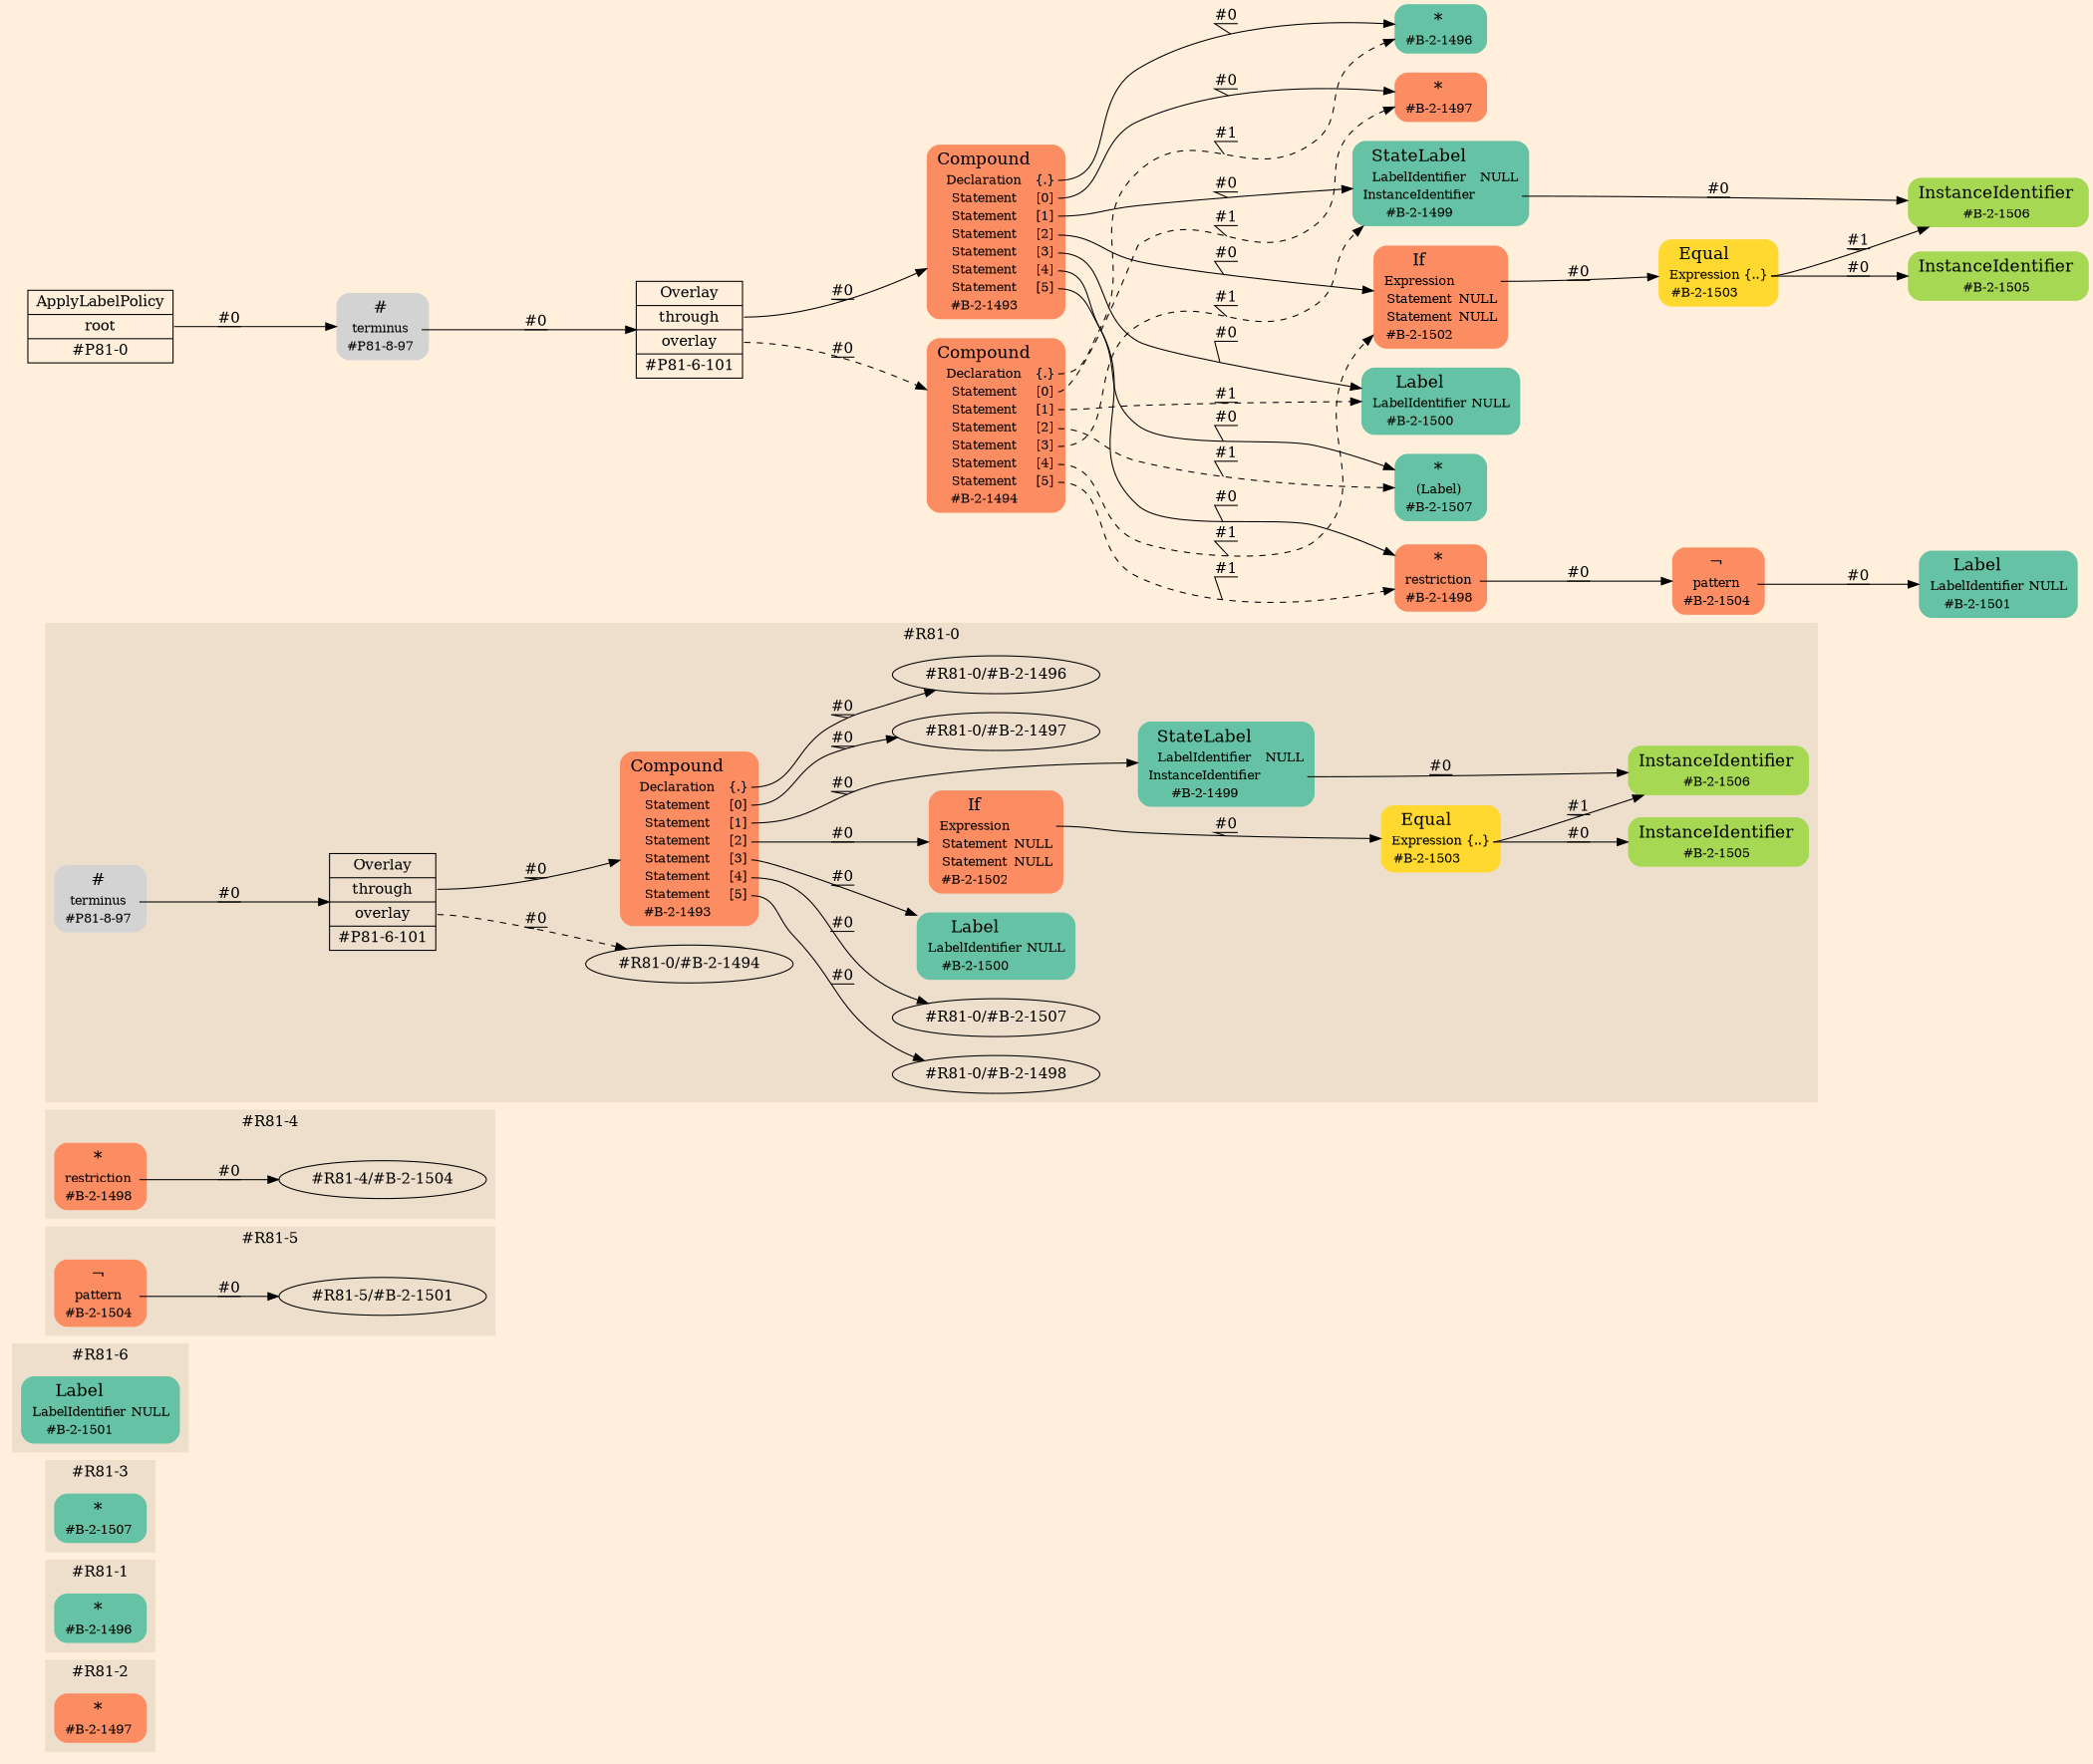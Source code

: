 digraph Inferno {
graph [
rankdir = "LR"
ranksep = 1.0
size = "14,20"
bgcolor = antiquewhite1
color = black
fontcolor = black
];
node [
];
subgraph "cluster#R81-2" {
label = "#R81-2"
style = "filled"
color = antiquewhite2
"#R81-2/#B-2-1497" [
shape = "plaintext"
fillcolor = "/set28/2"
label = <<TABLE BORDER="0" CELLBORDER="0" CELLSPACING="0">
 <TR>
  <TD><FONT POINT-SIZE="16.0">*</FONT></TD>
  <TD></TD>
 </TR>
 <TR>
  <TD>#B-2-1497</TD>
  <TD PORT="port0"></TD>
 </TR>
</TABLE>>
style = "rounded,filled"
fontsize = "12"
];
}
subgraph "cluster#R81-1" {
label = "#R81-1"
style = "filled"
color = antiquewhite2
"#R81-1/#B-2-1496" [
shape = "plaintext"
fillcolor = "/set28/1"
label = <<TABLE BORDER="0" CELLBORDER="0" CELLSPACING="0">
 <TR>
  <TD><FONT POINT-SIZE="16.0">*</FONT></TD>
  <TD></TD>
 </TR>
 <TR>
  <TD>#B-2-1496</TD>
  <TD PORT="port0"></TD>
 </TR>
</TABLE>>
style = "rounded,filled"
fontsize = "12"
];
}
subgraph "cluster#R81-3" {
label = "#R81-3"
style = "filled"
color = antiquewhite2
"#R81-3/#B-2-1507" [
shape = "plaintext"
fillcolor = "/set28/1"
label = <<TABLE BORDER="0" CELLBORDER="0" CELLSPACING="0">
 <TR>
  <TD><FONT POINT-SIZE="16.0">*</FONT></TD>
  <TD></TD>
 </TR>
 <TR>
  <TD>#B-2-1507</TD>
  <TD PORT="port0"></TD>
 </TR>
</TABLE>>
style = "rounded,filled"
fontsize = "12"
];
}
subgraph "cluster#R81-6" {
label = "#R81-6"
style = "filled"
color = antiquewhite2
"#R81-6/#B-2-1501" [
shape = "plaintext"
fillcolor = "/set28/1"
label = <<TABLE BORDER="0" CELLBORDER="0" CELLSPACING="0">
 <TR>
  <TD><FONT POINT-SIZE="16.0">Label</FONT></TD>
  <TD></TD>
 </TR>
 <TR>
  <TD>LabelIdentifier</TD>
  <TD PORT="port0">NULL</TD>
 </TR>
 <TR>
  <TD>#B-2-1501</TD>
  <TD PORT="port1"></TD>
 </TR>
</TABLE>>
style = "rounded,filled"
fontsize = "12"
];
}
subgraph "cluster#R81-5" {
label = "#R81-5"
style = "filled"
color = antiquewhite2
"#R81-5/#B-2-1504" [
shape = "plaintext"
fillcolor = "/set28/2"
label = <<TABLE BORDER="0" CELLBORDER="0" CELLSPACING="0">
 <TR>
  <TD><FONT POINT-SIZE="16.0">¬</FONT></TD>
  <TD></TD>
 </TR>
 <TR>
  <TD>pattern</TD>
  <TD PORT="port0"></TD>
 </TR>
 <TR>
  <TD>#B-2-1504</TD>
  <TD PORT="port1"></TD>
 </TR>
</TABLE>>
style = "rounded,filled"
fontsize = "12"
];
"#R81-5/#B-2-1504":port0 -> "#R81-5/#B-2-1501" [style="solid"
label = "#0"
decorate = true
color = black
fontcolor = black
];
}
subgraph "cluster#R81-4" {
label = "#R81-4"
style = "filled"
color = antiquewhite2
"#R81-4/#B-2-1498" [
shape = "plaintext"
fillcolor = "/set28/2"
label = <<TABLE BORDER="0" CELLBORDER="0" CELLSPACING="0">
 <TR>
  <TD><FONT POINT-SIZE="16.0">*</FONT></TD>
  <TD></TD>
 </TR>
 <TR>
  <TD>restriction</TD>
  <TD PORT="port0"></TD>
 </TR>
 <TR>
  <TD>#B-2-1498</TD>
  <TD PORT="port1"></TD>
 </TR>
</TABLE>>
style = "rounded,filled"
fontsize = "12"
];
"#R81-4/#B-2-1498":port0 -> "#R81-4/#B-2-1504" [style="solid"
label = "#0"
decorate = true
color = black
fontcolor = black
];
}
subgraph "cluster#R81-0" {
label = "#R81-0"
style = "filled"
color = antiquewhite2
"#R81-0/#B-2-1500" [
shape = "plaintext"
fillcolor = "/set28/1"
label = <<TABLE BORDER="0" CELLBORDER="0" CELLSPACING="0">
 <TR>
  <TD><FONT POINT-SIZE="16.0">Label</FONT></TD>
  <TD></TD>
 </TR>
 <TR>
  <TD>LabelIdentifier</TD>
  <TD PORT="port0">NULL</TD>
 </TR>
 <TR>
  <TD>#B-2-1500</TD>
  <TD PORT="port1"></TD>
 </TR>
</TABLE>>
style = "rounded,filled"
fontsize = "12"
];
"#R81-0/#B-2-1505" [
shape = "plaintext"
fillcolor = "/set28/5"
label = <<TABLE BORDER="0" CELLBORDER="0" CELLSPACING="0">
 <TR>
  <TD><FONT POINT-SIZE="16.0">InstanceIdentifier</FONT></TD>
  <TD></TD>
 </TR>
 <TR>
  <TD>#B-2-1505</TD>
  <TD PORT="port0"></TD>
 </TR>
</TABLE>>
style = "rounded,filled"
fontsize = "12"
];
"#R81-0/#B-2-1503" [
shape = "plaintext"
fillcolor = "/set28/6"
label = <<TABLE BORDER="0" CELLBORDER="0" CELLSPACING="0">
 <TR>
  <TD><FONT POINT-SIZE="16.0">Equal</FONT></TD>
  <TD></TD>
 </TR>
 <TR>
  <TD>Expression</TD>
  <TD PORT="port0">{..}</TD>
 </TR>
 <TR>
  <TD>#B-2-1503</TD>
  <TD PORT="port1"></TD>
 </TR>
</TABLE>>
style = "rounded,filled"
fontsize = "12"
];
"#R81-0/#P81-6-101" [
shape = "record"
fillcolor = antiquewhite2
label = "<fixed> Overlay | <port0> through | <port1> overlay | <port2> #P81-6-101"
style = "filled"
fontsize = "14"
color = black
fontcolor = black
];
"#R81-0/#P81-8-97" [
shape = "plaintext"
label = <<TABLE BORDER="0" CELLBORDER="0" CELLSPACING="0">
 <TR>
  <TD><FONT POINT-SIZE="16.0">#</FONT></TD>
  <TD></TD>
 </TR>
 <TR>
  <TD>terminus</TD>
  <TD PORT="port0"></TD>
 </TR>
 <TR>
  <TD>#P81-8-97</TD>
  <TD PORT="port1"></TD>
 </TR>
</TABLE>>
style = "rounded,filled"
fontsize = "12"
];
"#R81-0/#B-2-1493" [
shape = "plaintext"
fillcolor = "/set28/2"
label = <<TABLE BORDER="0" CELLBORDER="0" CELLSPACING="0">
 <TR>
  <TD><FONT POINT-SIZE="16.0">Compound</FONT></TD>
  <TD></TD>
 </TR>
 <TR>
  <TD>Declaration</TD>
  <TD PORT="port0">{.}</TD>
 </TR>
 <TR>
  <TD>Statement</TD>
  <TD PORT="port1">[0]</TD>
 </TR>
 <TR>
  <TD>Statement</TD>
  <TD PORT="port2">[1]</TD>
 </TR>
 <TR>
  <TD>Statement</TD>
  <TD PORT="port3">[2]</TD>
 </TR>
 <TR>
  <TD>Statement</TD>
  <TD PORT="port4">[3]</TD>
 </TR>
 <TR>
  <TD>Statement</TD>
  <TD PORT="port5">[4]</TD>
 </TR>
 <TR>
  <TD>Statement</TD>
  <TD PORT="port6">[5]</TD>
 </TR>
 <TR>
  <TD>#B-2-1493</TD>
  <TD PORT="port7"></TD>
 </TR>
</TABLE>>
style = "rounded,filled"
fontsize = "12"
];
"#R81-0/#B-2-1506" [
shape = "plaintext"
fillcolor = "/set28/5"
label = <<TABLE BORDER="0" CELLBORDER="0" CELLSPACING="0">
 <TR>
  <TD><FONT POINT-SIZE="16.0">InstanceIdentifier</FONT></TD>
  <TD></TD>
 </TR>
 <TR>
  <TD>#B-2-1506</TD>
  <TD PORT="port0"></TD>
 </TR>
</TABLE>>
style = "rounded,filled"
fontsize = "12"
];
"#R81-0/#B-2-1499" [
shape = "plaintext"
fillcolor = "/set28/1"
label = <<TABLE BORDER="0" CELLBORDER="0" CELLSPACING="0">
 <TR>
  <TD><FONT POINT-SIZE="16.0">StateLabel</FONT></TD>
  <TD></TD>
 </TR>
 <TR>
  <TD>LabelIdentifier</TD>
  <TD PORT="port0">NULL</TD>
 </TR>
 <TR>
  <TD>InstanceIdentifier</TD>
  <TD PORT="port1"></TD>
 </TR>
 <TR>
  <TD>#B-2-1499</TD>
  <TD PORT="port2"></TD>
 </TR>
</TABLE>>
style = "rounded,filled"
fontsize = "12"
];
"#R81-0/#B-2-1502" [
shape = "plaintext"
fillcolor = "/set28/2"
label = <<TABLE BORDER="0" CELLBORDER="0" CELLSPACING="0">
 <TR>
  <TD><FONT POINT-SIZE="16.0">If</FONT></TD>
  <TD></TD>
 </TR>
 <TR>
  <TD>Expression</TD>
  <TD PORT="port0"></TD>
 </TR>
 <TR>
  <TD>Statement</TD>
  <TD PORT="port1">NULL</TD>
 </TR>
 <TR>
  <TD>Statement</TD>
  <TD PORT="port2">NULL</TD>
 </TR>
 <TR>
  <TD>#B-2-1502</TD>
  <TD PORT="port3"></TD>
 </TR>
</TABLE>>
style = "rounded,filled"
fontsize = "12"
];
"#R81-0/#B-2-1503":port0 -> "#R81-0/#B-2-1505" [style="solid"
label = "#0"
decorate = true
color = black
fontcolor = black
];
"#R81-0/#B-2-1503":port0 -> "#R81-0/#B-2-1506" [style="solid"
label = "#1"
decorate = true
color = black
fontcolor = black
];
"#R81-0/#P81-6-101":port0 -> "#R81-0/#B-2-1493" [style="solid"
label = "#0"
decorate = true
color = black
fontcolor = black
];
"#R81-0/#P81-6-101":port1 -> "#R81-0/#B-2-1494" [style="dashed"
label = "#0"
decorate = true
color = black
fontcolor = black
];
"#R81-0/#P81-8-97":port0 -> "#R81-0/#P81-6-101" [style="solid"
label = "#0"
decorate = true
color = black
fontcolor = black
];
"#R81-0/#B-2-1493":port0 -> "#R81-0/#B-2-1496" [style="solid"
label = "#0"
decorate = true
color = black
fontcolor = black
];
"#R81-0/#B-2-1493":port1 -> "#R81-0/#B-2-1497" [style="solid"
label = "#0"
decorate = true
color = black
fontcolor = black
];
"#R81-0/#B-2-1493":port2 -> "#R81-0/#B-2-1499" [style="solid"
label = "#0"
decorate = true
color = black
fontcolor = black
];
"#R81-0/#B-2-1493":port3 -> "#R81-0/#B-2-1502" [style="solid"
label = "#0"
decorate = true
color = black
fontcolor = black
];
"#R81-0/#B-2-1493":port4 -> "#R81-0/#B-2-1500" [style="solid"
label = "#0"
decorate = true
color = black
fontcolor = black
];
"#R81-0/#B-2-1493":port5 -> "#R81-0/#B-2-1507" [style="solid"
label = "#0"
decorate = true
color = black
fontcolor = black
];
"#R81-0/#B-2-1493":port6 -> "#R81-0/#B-2-1498" [style="solid"
label = "#0"
decorate = true
color = black
fontcolor = black
];
"#R81-0/#B-2-1499":port1 -> "#R81-0/#B-2-1506" [style="solid"
label = "#0"
decorate = true
color = black
fontcolor = black
];
"#R81-0/#B-2-1502":port0 -> "#R81-0/#B-2-1503" [style="solid"
label = "#0"
decorate = true
color = black
fontcolor = black
];
}
"CR#P81-0" [
shape = "record"
fillcolor = antiquewhite1
label = "<fixed> ApplyLabelPolicy | <port0> root | <port1> #P81-0"
style = "filled"
fontsize = "14"
color = black
fontcolor = black
];
"#P81-8-97" [
shape = "plaintext"
label = <<TABLE BORDER="0" CELLBORDER="0" CELLSPACING="0">
 <TR>
  <TD><FONT POINT-SIZE="16.0">#</FONT></TD>
  <TD></TD>
 </TR>
 <TR>
  <TD>terminus</TD>
  <TD PORT="port0"></TD>
 </TR>
 <TR>
  <TD>#P81-8-97</TD>
  <TD PORT="port1"></TD>
 </TR>
</TABLE>>
style = "rounded,filled"
fontsize = "12"
];
"#P81-6-101" [
shape = "record"
fillcolor = antiquewhite1
label = "<fixed> Overlay | <port0> through | <port1> overlay | <port2> #P81-6-101"
style = "filled"
fontsize = "14"
color = black
fontcolor = black
];
"#B-2-1493" [
shape = "plaintext"
fillcolor = "/set28/2"
label = <<TABLE BORDER="0" CELLBORDER="0" CELLSPACING="0">
 <TR>
  <TD><FONT POINT-SIZE="16.0">Compound</FONT></TD>
  <TD></TD>
 </TR>
 <TR>
  <TD>Declaration</TD>
  <TD PORT="port0">{.}</TD>
 </TR>
 <TR>
  <TD>Statement</TD>
  <TD PORT="port1">[0]</TD>
 </TR>
 <TR>
  <TD>Statement</TD>
  <TD PORT="port2">[1]</TD>
 </TR>
 <TR>
  <TD>Statement</TD>
  <TD PORT="port3">[2]</TD>
 </TR>
 <TR>
  <TD>Statement</TD>
  <TD PORT="port4">[3]</TD>
 </TR>
 <TR>
  <TD>Statement</TD>
  <TD PORT="port5">[4]</TD>
 </TR>
 <TR>
  <TD>Statement</TD>
  <TD PORT="port6">[5]</TD>
 </TR>
 <TR>
  <TD>#B-2-1493</TD>
  <TD PORT="port7"></TD>
 </TR>
</TABLE>>
style = "rounded,filled"
fontsize = "12"
];
"#B-2-1496" [
shape = "plaintext"
fillcolor = "/set28/1"
label = <<TABLE BORDER="0" CELLBORDER="0" CELLSPACING="0">
 <TR>
  <TD><FONT POINT-SIZE="16.0">*</FONT></TD>
  <TD></TD>
 </TR>
 <TR>
  <TD>#B-2-1496</TD>
  <TD PORT="port0"></TD>
 </TR>
</TABLE>>
style = "rounded,filled"
fontsize = "12"
];
"#B-2-1497" [
shape = "plaintext"
fillcolor = "/set28/2"
label = <<TABLE BORDER="0" CELLBORDER="0" CELLSPACING="0">
 <TR>
  <TD><FONT POINT-SIZE="16.0">*</FONT></TD>
  <TD></TD>
 </TR>
 <TR>
  <TD>#B-2-1497</TD>
  <TD PORT="port0"></TD>
 </TR>
</TABLE>>
style = "rounded,filled"
fontsize = "12"
];
"#B-2-1499" [
shape = "plaintext"
fillcolor = "/set28/1"
label = <<TABLE BORDER="0" CELLBORDER="0" CELLSPACING="0">
 <TR>
  <TD><FONT POINT-SIZE="16.0">StateLabel</FONT></TD>
  <TD></TD>
 </TR>
 <TR>
  <TD>LabelIdentifier</TD>
  <TD PORT="port0">NULL</TD>
 </TR>
 <TR>
  <TD>InstanceIdentifier</TD>
  <TD PORT="port1"></TD>
 </TR>
 <TR>
  <TD>#B-2-1499</TD>
  <TD PORT="port2"></TD>
 </TR>
</TABLE>>
style = "rounded,filled"
fontsize = "12"
];
"#B-2-1506" [
shape = "plaintext"
fillcolor = "/set28/5"
label = <<TABLE BORDER="0" CELLBORDER="0" CELLSPACING="0">
 <TR>
  <TD><FONT POINT-SIZE="16.0">InstanceIdentifier</FONT></TD>
  <TD></TD>
 </TR>
 <TR>
  <TD>#B-2-1506</TD>
  <TD PORT="port0"></TD>
 </TR>
</TABLE>>
style = "rounded,filled"
fontsize = "12"
];
"#B-2-1502" [
shape = "plaintext"
fillcolor = "/set28/2"
label = <<TABLE BORDER="0" CELLBORDER="0" CELLSPACING="0">
 <TR>
  <TD><FONT POINT-SIZE="16.0">If</FONT></TD>
  <TD></TD>
 </TR>
 <TR>
  <TD>Expression</TD>
  <TD PORT="port0"></TD>
 </TR>
 <TR>
  <TD>Statement</TD>
  <TD PORT="port1">NULL</TD>
 </TR>
 <TR>
  <TD>Statement</TD>
  <TD PORT="port2">NULL</TD>
 </TR>
 <TR>
  <TD>#B-2-1502</TD>
  <TD PORT="port3"></TD>
 </TR>
</TABLE>>
style = "rounded,filled"
fontsize = "12"
];
"#B-2-1503" [
shape = "plaintext"
fillcolor = "/set28/6"
label = <<TABLE BORDER="0" CELLBORDER="0" CELLSPACING="0">
 <TR>
  <TD><FONT POINT-SIZE="16.0">Equal</FONT></TD>
  <TD></TD>
 </TR>
 <TR>
  <TD>Expression</TD>
  <TD PORT="port0">{..}</TD>
 </TR>
 <TR>
  <TD>#B-2-1503</TD>
  <TD PORT="port1"></TD>
 </TR>
</TABLE>>
style = "rounded,filled"
fontsize = "12"
];
"#B-2-1505" [
shape = "plaintext"
fillcolor = "/set28/5"
label = <<TABLE BORDER="0" CELLBORDER="0" CELLSPACING="0">
 <TR>
  <TD><FONT POINT-SIZE="16.0">InstanceIdentifier</FONT></TD>
  <TD></TD>
 </TR>
 <TR>
  <TD>#B-2-1505</TD>
  <TD PORT="port0"></TD>
 </TR>
</TABLE>>
style = "rounded,filled"
fontsize = "12"
];
"#B-2-1500" [
shape = "plaintext"
fillcolor = "/set28/1"
label = <<TABLE BORDER="0" CELLBORDER="0" CELLSPACING="0">
 <TR>
  <TD><FONT POINT-SIZE="16.0">Label</FONT></TD>
  <TD></TD>
 </TR>
 <TR>
  <TD>LabelIdentifier</TD>
  <TD PORT="port0">NULL</TD>
 </TR>
 <TR>
  <TD>#B-2-1500</TD>
  <TD PORT="port1"></TD>
 </TR>
</TABLE>>
style = "rounded,filled"
fontsize = "12"
];
"#B-2-1507" [
shape = "plaintext"
fillcolor = "/set28/1"
label = <<TABLE BORDER="0" CELLBORDER="0" CELLSPACING="0">
 <TR>
  <TD><FONT POINT-SIZE="16.0">*</FONT></TD>
  <TD></TD>
 </TR>
 <TR>
  <TD>(Label)</TD>
  <TD PORT="port0"></TD>
 </TR>
 <TR>
  <TD>#B-2-1507</TD>
  <TD PORT="port1"></TD>
 </TR>
</TABLE>>
style = "rounded,filled"
fontsize = "12"
];
"#B-2-1498" [
shape = "plaintext"
fillcolor = "/set28/2"
label = <<TABLE BORDER="0" CELLBORDER="0" CELLSPACING="0">
 <TR>
  <TD><FONT POINT-SIZE="16.0">*</FONT></TD>
  <TD></TD>
 </TR>
 <TR>
  <TD>restriction</TD>
  <TD PORT="port0"></TD>
 </TR>
 <TR>
  <TD>#B-2-1498</TD>
  <TD PORT="port1"></TD>
 </TR>
</TABLE>>
style = "rounded,filled"
fontsize = "12"
];
"#B-2-1504" [
shape = "plaintext"
fillcolor = "/set28/2"
label = <<TABLE BORDER="0" CELLBORDER="0" CELLSPACING="0">
 <TR>
  <TD><FONT POINT-SIZE="16.0">¬</FONT></TD>
  <TD></TD>
 </TR>
 <TR>
  <TD>pattern</TD>
  <TD PORT="port0"></TD>
 </TR>
 <TR>
  <TD>#B-2-1504</TD>
  <TD PORT="port1"></TD>
 </TR>
</TABLE>>
style = "rounded,filled"
fontsize = "12"
];
"#B-2-1501" [
shape = "plaintext"
fillcolor = "/set28/1"
label = <<TABLE BORDER="0" CELLBORDER="0" CELLSPACING="0">
 <TR>
  <TD><FONT POINT-SIZE="16.0">Label</FONT></TD>
  <TD></TD>
 </TR>
 <TR>
  <TD>LabelIdentifier</TD>
  <TD PORT="port0">NULL</TD>
 </TR>
 <TR>
  <TD>#B-2-1501</TD>
  <TD PORT="port1"></TD>
 </TR>
</TABLE>>
style = "rounded,filled"
fontsize = "12"
];
"#B-2-1494" [
shape = "plaintext"
fillcolor = "/set28/2"
label = <<TABLE BORDER="0" CELLBORDER="0" CELLSPACING="0">
 <TR>
  <TD><FONT POINT-SIZE="16.0">Compound</FONT></TD>
  <TD></TD>
 </TR>
 <TR>
  <TD>Declaration</TD>
  <TD PORT="port0">{.}</TD>
 </TR>
 <TR>
  <TD>Statement</TD>
  <TD PORT="port1">[0]</TD>
 </TR>
 <TR>
  <TD>Statement</TD>
  <TD PORT="port2">[1]</TD>
 </TR>
 <TR>
  <TD>Statement</TD>
  <TD PORT="port3">[2]</TD>
 </TR>
 <TR>
  <TD>Statement</TD>
  <TD PORT="port4">[3]</TD>
 </TR>
 <TR>
  <TD>Statement</TD>
  <TD PORT="port5">[4]</TD>
 </TR>
 <TR>
  <TD>Statement</TD>
  <TD PORT="port6">[5]</TD>
 </TR>
 <TR>
  <TD>#B-2-1494</TD>
  <TD PORT="port7"></TD>
 </TR>
</TABLE>>
style = "rounded,filled"
fontsize = "12"
];
"CR#P81-0":port0 -> "#P81-8-97" [style="solid"
label = "#0"
decorate = true
color = black
fontcolor = black
];
"#P81-8-97":port0 -> "#P81-6-101" [style="solid"
label = "#0"
decorate = true
color = black
fontcolor = black
];
"#P81-6-101":port0 -> "#B-2-1493" [style="solid"
label = "#0"
decorate = true
color = black
fontcolor = black
];
"#P81-6-101":port1 -> "#B-2-1494" [style="dashed"
label = "#0"
decorate = true
color = black
fontcolor = black
];
"#B-2-1493":port0 -> "#B-2-1496" [style="solid"
label = "#0"
decorate = true
color = black
fontcolor = black
];
"#B-2-1493":port1 -> "#B-2-1497" [style="solid"
label = "#0"
decorate = true
color = black
fontcolor = black
];
"#B-2-1493":port2 -> "#B-2-1499" [style="solid"
label = "#0"
decorate = true
color = black
fontcolor = black
];
"#B-2-1493":port3 -> "#B-2-1502" [style="solid"
label = "#0"
decorate = true
color = black
fontcolor = black
];
"#B-2-1493":port4 -> "#B-2-1500" [style="solid"
label = "#0"
decorate = true
color = black
fontcolor = black
];
"#B-2-1493":port5 -> "#B-2-1507" [style="solid"
label = "#0"
decorate = true
color = black
fontcolor = black
];
"#B-2-1493":port6 -> "#B-2-1498" [style="solid"
label = "#0"
decorate = true
color = black
fontcolor = black
];
"#B-2-1499":port1 -> "#B-2-1506" [style="solid"
label = "#0"
decorate = true
color = black
fontcolor = black
];
"#B-2-1502":port0 -> "#B-2-1503" [style="solid"
label = "#0"
decorate = true
color = black
fontcolor = black
];
"#B-2-1503":port0 -> "#B-2-1505" [style="solid"
label = "#0"
decorate = true
color = black
fontcolor = black
];
"#B-2-1503":port0 -> "#B-2-1506" [style="solid"
label = "#1"
decorate = true
color = black
fontcolor = black
];
"#B-2-1498":port0 -> "#B-2-1504" [style="solid"
label = "#0"
decorate = true
color = black
fontcolor = black
];
"#B-2-1504":port0 -> "#B-2-1501" [style="solid"
label = "#0"
decorate = true
color = black
fontcolor = black
];
"#B-2-1494":port0 -> "#B-2-1496" [style="dashed"
label = "#1"
decorate = true
color = black
fontcolor = black
];
"#B-2-1494":port1 -> "#B-2-1497" [style="dashed"
label = "#1"
decorate = true
color = black
fontcolor = black
];
"#B-2-1494":port2 -> "#B-2-1500" [style="dashed"
label = "#1"
decorate = true
color = black
fontcolor = black
];
"#B-2-1494":port3 -> "#B-2-1507" [style="dashed"
label = "#1"
decorate = true
color = black
fontcolor = black
];
"#B-2-1494":port4 -> "#B-2-1499" [style="dashed"
label = "#1"
decorate = true
color = black
fontcolor = black
];
"#B-2-1494":port5 -> "#B-2-1502" [style="dashed"
label = "#1"
decorate = true
color = black
fontcolor = black
];
"#B-2-1494":port6 -> "#B-2-1498" [style="dashed"
label = "#1"
decorate = true
color = black
fontcolor = black
];
}
